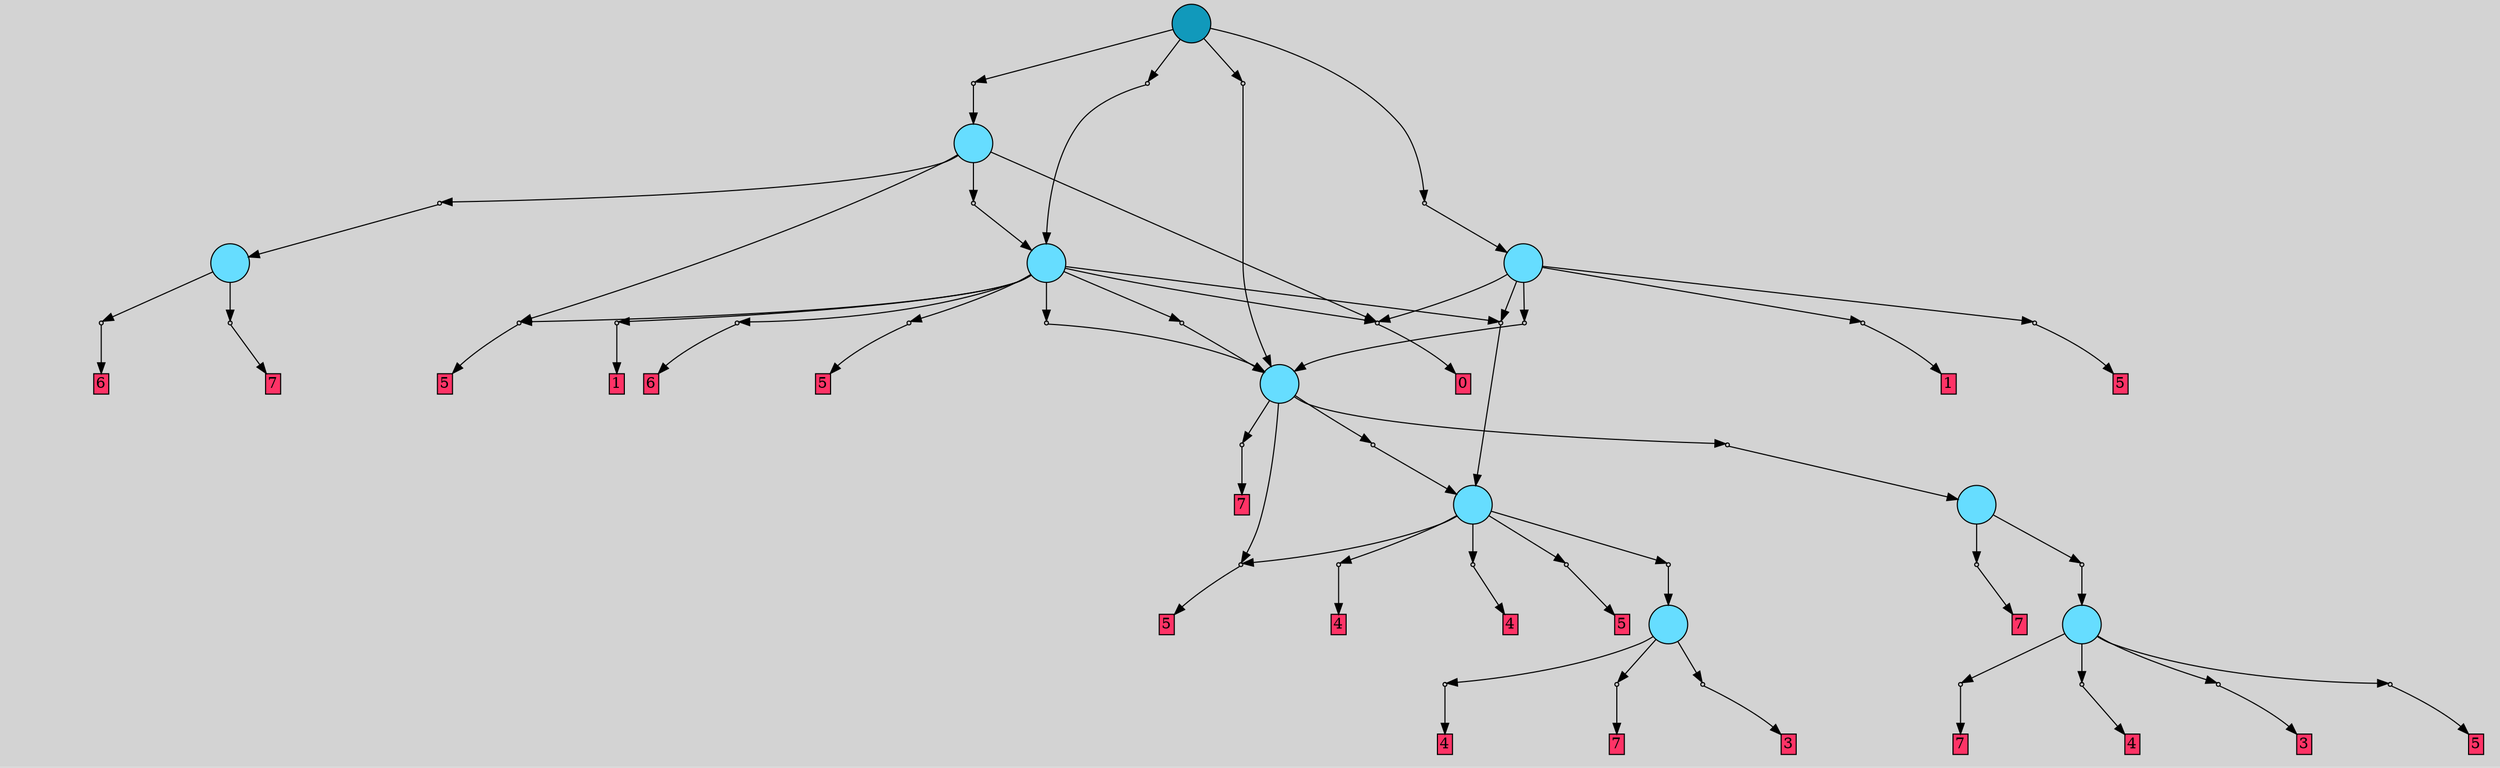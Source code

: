 // File exported with GEGELATI v1.3.1
// On the 2024-04-12 16:04:30
// With the File::TPGGraphDotExporter
digraph{
	graph[pad = "0.212, 0.055" bgcolor = lightgray]
	node[shape=circle style = filled label = ""]
		T0 [fillcolor="#66ddff"]
		T1 [fillcolor="#66ddff"]
		T2 [fillcolor="#66ddff"]
		T3 [fillcolor="#66ddff"]
		T4 [fillcolor="#66ddff"]
		T5 [fillcolor="#66ddff"]
		T6 [fillcolor="#66ddff"]
		T7 [fillcolor="#66ddff"]
		T8 [fillcolor="#66ddff"]
		T9 [fillcolor="#1199bb"]
		P0 [fillcolor="#cccccc" shape=point] //
		I0 [shape=box style=invis label=""]
		P0 -> I0[style=invis]
		A0 [fillcolor="#ff3366" shape=box margin=0.03 width=0 height=0 label="6"]
		T0 -> P0 -> A0
		P1 [fillcolor="#cccccc" shape=point] //
		I1 [shape=box style=invis label="6|0&2|2#4|5&#92;n"]
		P1 -> I1[style=invis]
		A1 [fillcolor="#ff3366" shape=box margin=0.03 width=0 height=0 label="7"]
		T0 -> P1 -> A1
		P2 [fillcolor="#cccccc" shape=point] //
		I2 [shape=box style=invis label="3|0&3|7#2|6&#92;n"]
		P2 -> I2[style=invis]
		A2 [fillcolor="#ff3366" shape=box margin=0.03 width=0 height=0 label="3"]
		T1 -> P2 -> A2
		P3 [fillcolor="#cccccc" shape=point] //
		I3 [shape=box style=invis label=""]
		P3 -> I3[style=invis]
		A3 [fillcolor="#ff3366" shape=box margin=0.03 width=0 height=0 label="4"]
		T1 -> P3 -> A3
		P4 [fillcolor="#cccccc" shape=point] //
		I4 [shape=box style=invis label="6|0&2|2#4|5&#92;n"]
		P4 -> I4[style=invis]
		A4 [fillcolor="#ff3366" shape=box margin=0.03 width=0 height=0 label="7"]
		T1 -> P4 -> A4
		P5 [fillcolor="#cccccc" shape=point] //
		I5 [shape=box style=invis label="5|0&4|2#4|7&#92;n"]
		P5 -> I5[style=invis]
		A5 [fillcolor="#ff3366" shape=box margin=0.03 width=0 height=0 label="7"]
		T2 -> P5 -> A5
		P6 [fillcolor="#cccccc" shape=point] //
		I6 [shape=box style=invis label="4|0&3|1#4|0&#92;n"]
		P6 -> I6[style=invis]
		A6 [fillcolor="#ff3366" shape=box margin=0.03 width=0 height=0 label="4"]
		T2 -> P6 -> A6
		P7 [fillcolor="#cccccc" shape=point] //
		I7 [shape=box style=invis label="3|0&1|7#2|6&#92;n"]
		P7 -> I7[style=invis]
		A7 [fillcolor="#ff3366" shape=box margin=0.03 width=0 height=0 label="3"]
		T2 -> P7 -> A7
		P8 [fillcolor="#cccccc" shape=point] //
		I8 [shape=box style=invis label="2|0&3|2#4|5&#92;n"]
		P8 -> I8[style=invis]
		A8 [fillcolor="#ff3366" shape=box margin=0.03 width=0 height=0 label="5"]
		T2 -> P8 -> A8
		P9 [fillcolor="#cccccc" shape=point] //
		I9 [shape=box style=invis label="6|0&3|2#3|2&#92;n"]
		P9 -> I9[style=invis]
		A9 [fillcolor="#ff3366" shape=box margin=0.03 width=0 height=0 label="4"]
		T3 -> P9 -> A9
		P10 [fillcolor="#cccccc" shape=point] //
		I10 [shape=box style=invis label="0|0&2|4#2|3&#92;n"]
		P10 -> I10[style=invis]
		A10 [fillcolor="#ff3366" shape=box margin=0.03 width=0 height=0 label="4"]
		T3 -> P10 -> A10
		P11 [fillcolor="#cccccc" shape=point] //
		I11 [shape=box style=invis label="2|0&3|5#4|7&#92;n"]
		P11 -> I11[style=invis]
		A11 [fillcolor="#ff3366" shape=box margin=0.03 width=0 height=0 label="5"]
		T3 -> P11 -> A11
		P12 [fillcolor="#cccccc" shape=point] //
		I12 [shape=box style=invis label=""]
		P12 -> I12[style=invis]
		A12 [fillcolor="#ff3366" shape=box margin=0.03 width=0 height=0 label="5"]
		T3 -> P12 -> A12
		P13 [fillcolor="#cccccc" shape=point] //
		I13 [shape=box style=invis label="7|0&1|0#4|0&#92;n"]
		P13 -> I13[style=invis]
		T3 -> P13 -> T1
		P14 [fillcolor="#cccccc" shape=point] //
		I14 [shape=box style=invis label="2|0&1|4#2|5&#92;n"]
		P14 -> I14[style=invis]
		A13 [fillcolor="#ff3366" shape=box margin=0.03 width=0 height=0 label="7"]
		T4 -> P14 -> A13
		P15 [fillcolor="#cccccc" shape=point] //
		I15 [shape=box style=invis label="1|0&2|5#2|6&#92;n"]
		P15 -> I15[style=invis]
		T4 -> P15 -> T2
		P16 [fillcolor="#cccccc" shape=point] //
		I16 [shape=box style=invis label="1|0&2|5#2|6&#92;n"]
		P16 -> I16[style=invis]
		T5 -> P16 -> T4
		P17 [fillcolor="#cccccc" shape=point] //
		I17 [shape=box style=invis label="1|0&1|3#1|5&#92;n"]
		P17 -> I17[style=invis]
		T5 -> P17 -> T3
		T5 -> P11
		P18 [fillcolor="#cccccc" shape=point] //
		I18 [shape=box style=invis label="8|0&0|0#3|0&#92;n"]
		P18 -> I18[style=invis]
		A14 [fillcolor="#ff3366" shape=box margin=0.03 width=0 height=0 label="7"]
		T5 -> P18 -> A14
		P19 [fillcolor="#cccccc" shape=point] //
		I19 [shape=box style=invis label="8|0&3|7#2|0&#92;n"]
		P19 -> I19[style=invis]
		A15 [fillcolor="#ff3366" shape=box margin=0.03 width=0 height=0 label="1"]
		T6 -> P19 -> A15
		P20 [fillcolor="#cccccc" shape=point] //
		I20 [shape=box style=invis label="1|0&0|6#4|3&#92;n"]
		P20 -> I20[style=invis]
		T6 -> P20 -> T5
		P21 [fillcolor="#cccccc" shape=point] //
		I21 [shape=box style=invis label="8|0&3|3#1|0&#92;n"]
		P21 -> I21[style=invis]
		T6 -> P21 -> T3
		P22 [fillcolor="#cccccc" shape=point] //
		I22 [shape=box style=invis label="2|0&3|5#4|0&#92;n"]
		P22 -> I22[style=invis]
		A16 [fillcolor="#ff3366" shape=box margin=0.03 width=0 height=0 label="0"]
		T6 -> P22 -> A16
		P23 [fillcolor="#cccccc" shape=point] //
		I23 [shape=box style=invis label="8|0&3|5#4|7&#92;n"]
		P23 -> I23[style=invis]
		A17 [fillcolor="#ff3366" shape=box margin=0.03 width=0 height=0 label="5"]
		T6 -> P23 -> A17
		P24 [fillcolor="#cccccc" shape=point] //
		I24 [shape=box style=invis label="8|0&3|7#2|0&#92;n"]
		P24 -> I24[style=invis]
		A18 [fillcolor="#ff3366" shape=box margin=0.03 width=0 height=0 label="1"]
		T7 -> P24 -> A18
		P25 [fillcolor="#cccccc" shape=point] //
		I25 [shape=box style=invis label="0|0&4|7#2|0&#92;n"]
		P25 -> I25[style=invis]
		A19 [fillcolor="#ff3366" shape=box margin=0.03 width=0 height=0 label="6"]
		T7 -> P25 -> A19
		P26 [fillcolor="#cccccc" shape=point] //
		I26 [shape=box style=invis label="8|0&3|5#4|7&#92;n"]
		P26 -> I26[style=invis]
		A20 [fillcolor="#ff3366" shape=box margin=0.03 width=0 height=0 label="5"]
		T7 -> P26 -> A20
		T7 -> P22
		P27 [fillcolor="#cccccc" shape=point] //
		I27 [shape=box style=invis label="1|0&0|6#4|3&#92;n"]
		P27 -> I27[style=invis]
		T7 -> P27 -> T5
		P28 [fillcolor="#cccccc" shape=point] //
		I28 [shape=box style=invis label="3|0&1|7#3|5&#92;n"]
		P28 -> I28[style=invis]
		A21 [fillcolor="#ff3366" shape=box margin=0.03 width=0 height=0 label="5"]
		T7 -> P28 -> A21
		P29 [fillcolor="#cccccc" shape=point] //
		I29 [shape=box style=invis label="4|2&4|5#1|3&#92;n1|0&0|2#4|3&#92;n"]
		P29 -> I29[style=invis]
		T7 -> P29 -> T5
		T7 -> P21
		P30 [fillcolor="#cccccc" shape=point] //
		I30 [shape=box style=invis label="1|0&4|0#1|2&#92;n"]
		P30 -> I30[style=invis]
		T8 -> P30 -> T0
		P31 [fillcolor="#cccccc" shape=point] //
		I31 [shape=box style=invis label="2|0&1|3#1|5&#92;n"]
		P31 -> I31[style=invis]
		T8 -> P31 -> T7
		T8 -> P22
		T8 -> P26
		P32 [fillcolor="#cccccc" shape=point] //
		I32 [shape=box style=invis label="1|0&2|0#4|0&#92;n"]
		P32 -> I32[style=invis]
		T9 -> P32 -> T8
		P33 [fillcolor="#cccccc" shape=point] //
		I33 [shape=box style=invis label="2|0&3|7#4|0&#92;n"]
		P33 -> I33[style=invis]
		T9 -> P33 -> T6
		P34 [fillcolor="#cccccc" shape=point] //
		I34 [shape=box style=invis label="1|0&3|6#4|3&#92;n"]
		P34 -> I34[style=invis]
		T9 -> P34 -> T5
		P35 [fillcolor="#cccccc" shape=point] //
		I35 [shape=box style=invis label="2|0&1|1#1|5&#92;n"]
		P35 -> I35[style=invis]
		T9 -> P35 -> T7
		{ rank= same T9 }
}
